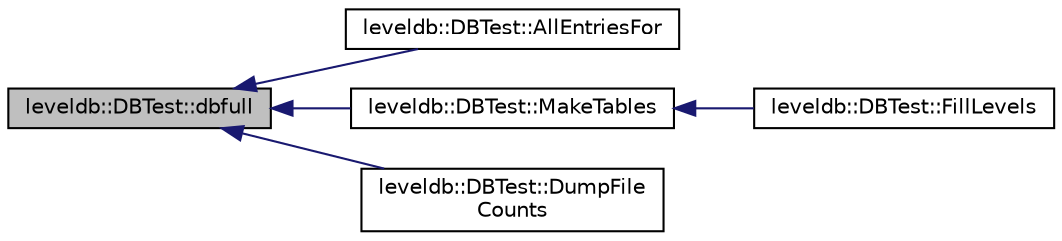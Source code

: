digraph "leveldb::DBTest::dbfull"
{
  edge [fontname="Helvetica",fontsize="10",labelfontname="Helvetica",labelfontsize="10"];
  node [fontname="Helvetica",fontsize="10",shape=record];
  rankdir="LR";
  Node1 [label="leveldb::DBTest::dbfull",height=0.2,width=0.4,color="black", fillcolor="grey75", style="filled" fontcolor="black"];
  Node1 -> Node2 [dir="back",color="midnightblue",fontsize="10",style="solid"];
  Node2 [label="leveldb::DBTest::AllEntriesFor",height=0.2,width=0.4,color="black", fillcolor="white", style="filled",URL="$classleveldb_1_1_d_b_test.html#adaf171601eaaf2cd24edaa394752f733"];
  Node1 -> Node3 [dir="back",color="midnightblue",fontsize="10",style="solid"];
  Node3 [label="leveldb::DBTest::MakeTables",height=0.2,width=0.4,color="black", fillcolor="white", style="filled",URL="$classleveldb_1_1_d_b_test.html#ace931478fa5ad2c48a8aa95a344e19fd"];
  Node3 -> Node4 [dir="back",color="midnightblue",fontsize="10",style="solid"];
  Node4 [label="leveldb::DBTest::FillLevels",height=0.2,width=0.4,color="black", fillcolor="white", style="filled",URL="$classleveldb_1_1_d_b_test.html#ac291d06db907f5fee7caf04f44f65493"];
  Node1 -> Node5 [dir="back",color="midnightblue",fontsize="10",style="solid"];
  Node5 [label="leveldb::DBTest::DumpFile\lCounts",height=0.2,width=0.4,color="black", fillcolor="white", style="filled",URL="$classleveldb_1_1_d_b_test.html#ad045c5203b4ea785ab335ffc3ea833b3"];
}

